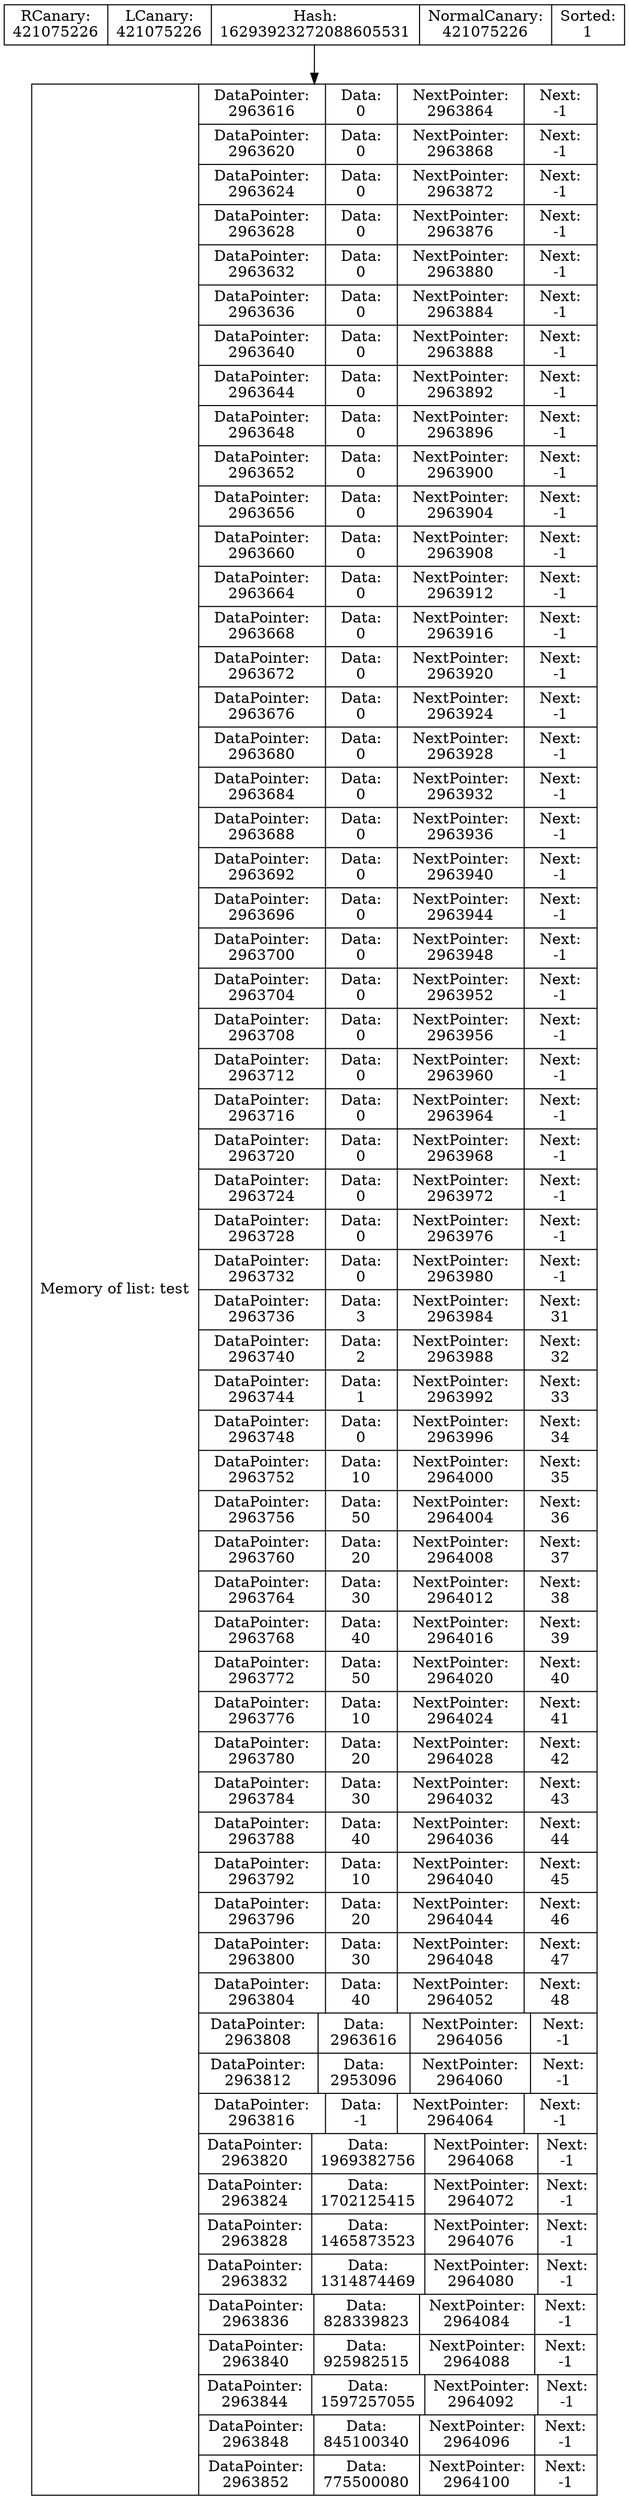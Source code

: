 digraph G{
data [shape=record,label="{Memory of list: test} | {{DataPointer:\n2963616 | Data:\n0 | NextPointer:\n2963864 | Next:\n-1}
| {DataPointer:\n2963620 | Data:\n0 | NextPointer:\n2963868 | Next:\n-1}
| {DataPointer:\n2963624 | Data:\n0 | NextPointer:\n2963872 | Next:\n-1}
| {DataPointer:\n2963628 | Data:\n0 | NextPointer:\n2963876 | Next:\n-1}
| {DataPointer:\n2963632 | Data:\n0 | NextPointer:\n2963880 | Next:\n-1}
| {DataPointer:\n2963636 | Data:\n0 | NextPointer:\n2963884 | Next:\n-1}
| {DataPointer:\n2963640 | Data:\n0 | NextPointer:\n2963888 | Next:\n-1}
| {DataPointer:\n2963644 | Data:\n0 | NextPointer:\n2963892 | Next:\n-1}
| {DataPointer:\n2963648 | Data:\n0 | NextPointer:\n2963896 | Next:\n-1}
| {DataPointer:\n2963652 | Data:\n0 | NextPointer:\n2963900 | Next:\n-1}
| {DataPointer:\n2963656 | Data:\n0 | NextPointer:\n2963904 | Next:\n-1}
| {DataPointer:\n2963660 | Data:\n0 | NextPointer:\n2963908 | Next:\n-1}
| {DataPointer:\n2963664 | Data:\n0 | NextPointer:\n2963912 | Next:\n-1}
| {DataPointer:\n2963668 | Data:\n0 | NextPointer:\n2963916 | Next:\n-1}
| {DataPointer:\n2963672 | Data:\n0 | NextPointer:\n2963920 | Next:\n-1}
| {DataPointer:\n2963676 | Data:\n0 | NextPointer:\n2963924 | Next:\n-1}
| {DataPointer:\n2963680 | Data:\n0 | NextPointer:\n2963928 | Next:\n-1}
| {DataPointer:\n2963684 | Data:\n0 | NextPointer:\n2963932 | Next:\n-1}
| {DataPointer:\n2963688 | Data:\n0 | NextPointer:\n2963936 | Next:\n-1}
| {DataPointer:\n2963692 | Data:\n0 | NextPointer:\n2963940 | Next:\n-1}
| {DataPointer:\n2963696 | Data:\n0 | NextPointer:\n2963944 | Next:\n-1}
| {DataPointer:\n2963700 | Data:\n0 | NextPointer:\n2963948 | Next:\n-1}
| {DataPointer:\n2963704 | Data:\n0 | NextPointer:\n2963952 | Next:\n-1}
| {DataPointer:\n2963708 | Data:\n0 | NextPointer:\n2963956 | Next:\n-1}
| {DataPointer:\n2963712 | Data:\n0 | NextPointer:\n2963960 | Next:\n-1}
| {DataPointer:\n2963716 | Data:\n0 | NextPointer:\n2963964 | Next:\n-1}
| {DataPointer:\n2963720 | Data:\n0 | NextPointer:\n2963968 | Next:\n-1}
| {DataPointer:\n2963724 | Data:\n0 | NextPointer:\n2963972 | Next:\n-1}
| {DataPointer:\n2963728 | Data:\n0 | NextPointer:\n2963976 | Next:\n-1}
| {DataPointer:\n2963732 | Data:\n0 | NextPointer:\n2963980 | Next:\n-1}
| {DataPointer:\n2963736 | Data:\n3 | NextPointer:\n2963984 | Next:\n31}
| {DataPointer:\n2963740 | Data:\n2 | NextPointer:\n2963988 | Next:\n32}
| {DataPointer:\n2963744 | Data:\n1 | NextPointer:\n2963992 | Next:\n33}
| {DataPointer:\n2963748 | Data:\n0 | NextPointer:\n2963996 | Next:\n34}
| {DataPointer:\n2963752 | Data:\n10 | NextPointer:\n2964000 | Next:\n35}
| {DataPointer:\n2963756 | Data:\n50 | NextPointer:\n2964004 | Next:\n36}
| {DataPointer:\n2963760 | Data:\n20 | NextPointer:\n2964008 | Next:\n37}
| {DataPointer:\n2963764 | Data:\n30 | NextPointer:\n2964012 | Next:\n38}
| {DataPointer:\n2963768 | Data:\n40 | NextPointer:\n2964016 | Next:\n39}
| {DataPointer:\n2963772 | Data:\n50 | NextPointer:\n2964020 | Next:\n40}
| {DataPointer:\n2963776 | Data:\n10 | NextPointer:\n2964024 | Next:\n41}
| {DataPointer:\n2963780 | Data:\n20 | NextPointer:\n2964028 | Next:\n42}
| {DataPointer:\n2963784 | Data:\n30 | NextPointer:\n2964032 | Next:\n43}
| {DataPointer:\n2963788 | Data:\n40 | NextPointer:\n2964036 | Next:\n44}
| {DataPointer:\n2963792 | Data:\n10 | NextPointer:\n2964040 | Next:\n45}
| {DataPointer:\n2963796 | Data:\n20 | NextPointer:\n2964044 | Next:\n46}
| {DataPointer:\n2963800 | Data:\n30 | NextPointer:\n2964048 | Next:\n47}
| {DataPointer:\n2963804 | Data:\n40 | NextPointer:\n2964052 | Next:\n48}
| {DataPointer:\n2963808 | Data:\n2963616 | NextPointer:\n2964056 | Next:\n-1}
| {DataPointer:\n2963812 | Data:\n2953096 | NextPointer:\n2964060 | Next:\n-1}
| {DataPointer:\n2963816 | Data:\n-1 | NextPointer:\n2964064 | Next:\n-1}
| {DataPointer:\n2963820 | Data:\n1969382756 | NextPointer:\n2964068 | Next:\n-1}
| {DataPointer:\n2963824 | Data:\n1702125415 | NextPointer:\n2964072 | Next:\n-1}
| {DataPointer:\n2963828 | Data:\n1465873523 | NextPointer:\n2964076 | Next:\n-1}
| {DataPointer:\n2963832 | Data:\n1314874469 | NextPointer:\n2964080 | Next:\n-1}
| {DataPointer:\n2963836 | Data:\n828339823 | NextPointer:\n2964084 | Next:\n-1}
| {DataPointer:\n2963840 | Data:\n925982515 | NextPointer:\n2964088 | Next:\n-1}
| {DataPointer:\n2963844 | Data:\n1597257055 | NextPointer:\n2964092 | Next:\n-1}
| {DataPointer:\n2963848 | Data:\n845100340 | NextPointer:\n2964096 | Next:\n-1}
| {DataPointer:\n2963852 | Data:\n775500080 | NextPointer:\n2964100 | Next:\n-1}
}"];
Shild [shape=record,label=" RCanary:\n421075226 | LCanary:\n421075226 | Hash:\n16293923272088605531 | NormalCanary:\n421075226 | Sorted:\n1"];
Shild->data
}
